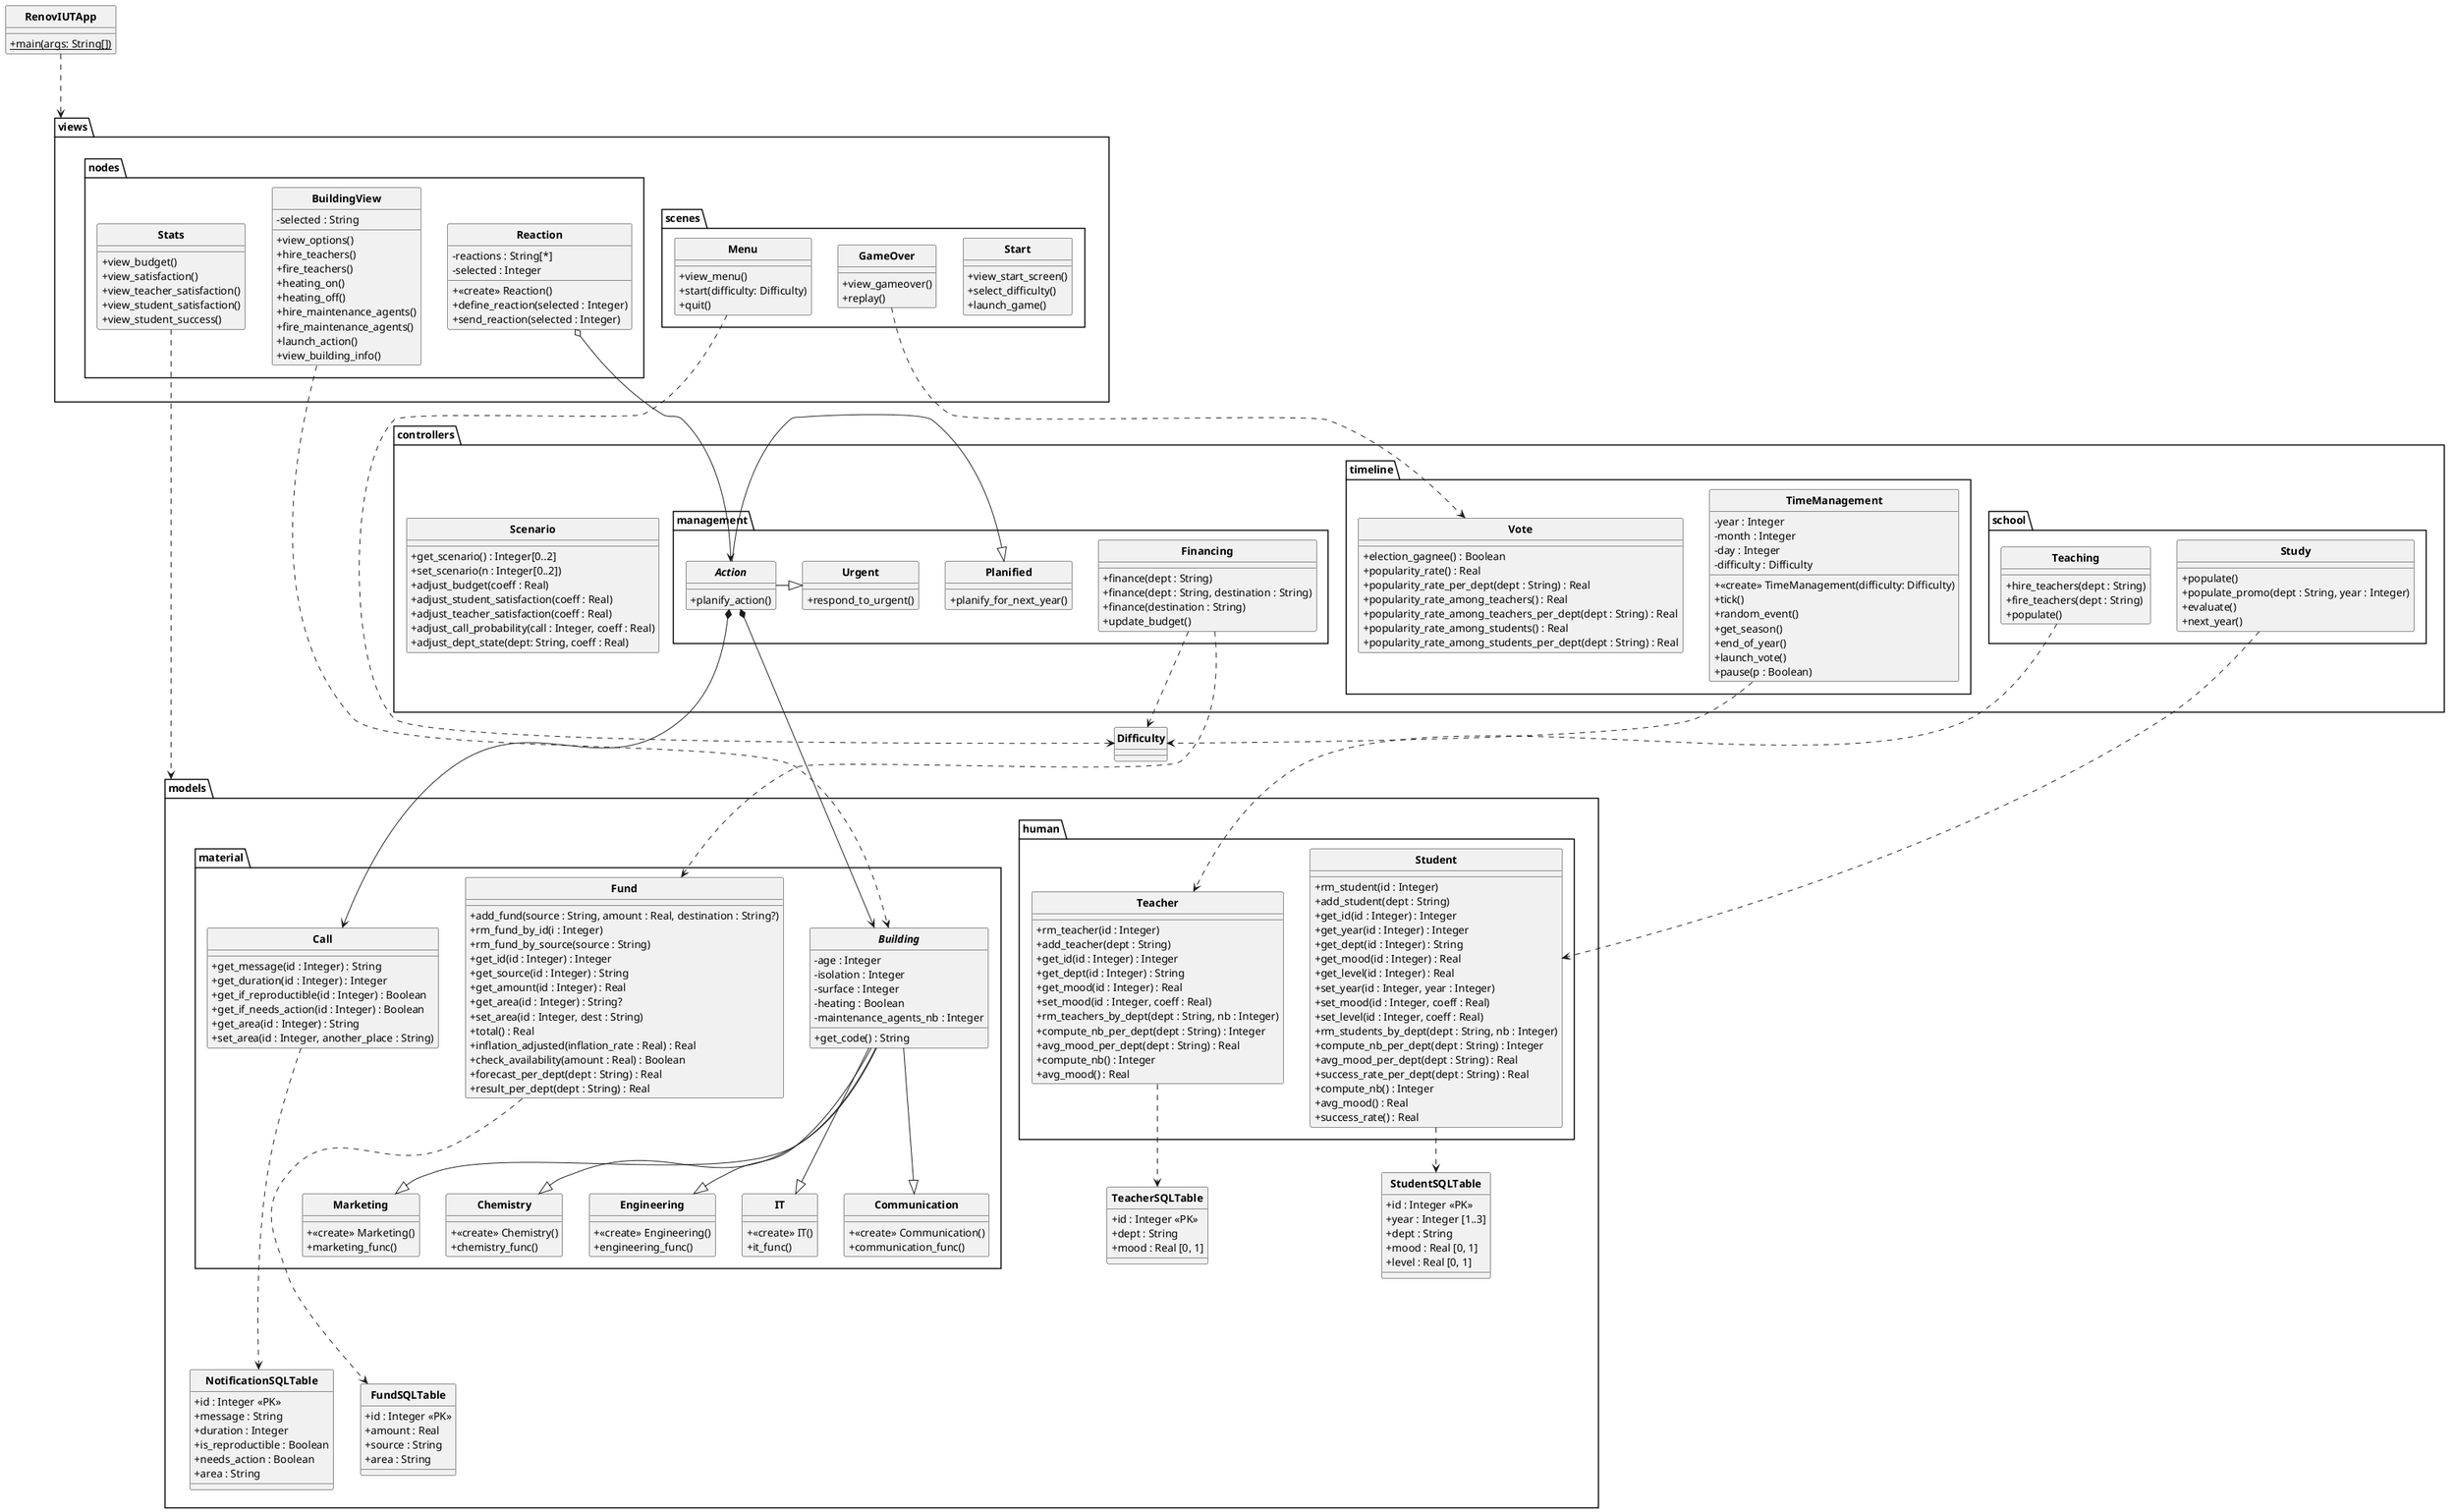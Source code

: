 @startuml RenovIUTApp

skinparam style strictuml
skinparam classAttributeIconSize 0
skinparam classFontStyle Bold
hide enum methods

class RenovIUTApp
{
    + {static} main(args: String[])
}

package views
{
    package nodes
    {
        class BuildingView
        {
            - selected : String
            + view_options()
            + hire_teachers()
            + fire_teachers()
            + heating_on()
            + heating_off()
            + hire_maintenance_agents()
            + fire_maintenance_agents()
            + launch_action()
            + view_building_info()
        }

        class Stats
        {
            + view_budget()
            + view_satisfaction()
            + view_teacher_satisfaction()
            + view_student_satisfaction()
            + view_student_success()
        }

        class Reaction
        {
            - reactions : String[*]
            - selected : Integer
            + <<create>> Reaction()
            + define_reaction(selected : Integer)
            + send_reaction(selected : Integer)

        }
    }

    package scenes
    {
        class Start
        {
            + view_start_screen()
            + select_difficulty()
            + launch_game()
        }

        class Menu
        {
            + view_menu()
            + start(difficulty: Difficulty)
            + quit()
        }

        class GameOver
        {
            + view_gameover()
            + replay()
        }
    }
}

package controllers
{
		package timeline {
			class TimeManagement
			{
					- year : Integer
					- month : Integer
					- day : Integer
					- difficulty : Difficulty
					+ <<create>> TimeManagement(difficulty: Difficulty)
					+ tick()
					+ random_event()
					+ get_season()
					+ end_of_year()
					+ launch_vote()
					+ pause(p : Boolean)
			}

					class Vote
			{
					+ election_gagnee() : Boolean
					+ popularity_rate() : Real
					+ popularity_rate_per_dept(dept : String) : Real
					+ popularity_rate_among_teachers() : Real
					+ popularity_rate_among_teachers_per_dept(dept : String) : Real
					+ popularity_rate_among_students() : Real
					+ popularity_rate_among_students_per_dept(dept : String) : Real
			}
    }

    package school
    {
        class Teaching
        {
            + hire_teachers(dept : String)
            + fire_teachers(dept : String)
            + populate()
        }

        class Study
        {
            + populate()
            + populate_promo(dept : String, year : Integer)
            + evaluate()
            + next_year()
        }
    }

    package management
    {
        class Financing
        {
            + finance(dept : String)
            + finance(dept : String, destination : String)
            + finance(destination : String)
            + update_budget()
        }

        abstract class Action
        {
            + planify_action()
        }

        class Planified
        {
            + planify_for_next_year()
        }

        class Urgent
        {
            + respond_to_urgent()
        }
    }

		class Scenario
		{
				+ get_scenario() : Integer[0..2]
				+ set_scenario(n : Integer[0..2])
				+ adjust_budget(coeff : Real)
				+ adjust_student_satisfaction(coeff : Real)
				+ adjust_teacher_satisfaction(coeff : Real)
				+ adjust_call_probability(call : Integer, coeff : Real)
				+ adjust_dept_state(dept: String, coeff : Real)
		}
}

package models
{
		package human {
				class Student
				{
						+ rm_student(id : Integer)
						+ add_student(dept : String)
						+ get_id(id : Integer) : Integer
						+ get_year(id : Integer) : Integer
						+ get_dept(id : Integer) : String
						+ get_mood(id : Integer) : Real
						+ get_level(id : Integer) : Real
						+ set_year(id : Integer, year : Integer)
						+ set_mood(id : Integer, coeff : Real)
						+ set_level(id : Integer, coeff : Real)
						+ rm_students_by_dept(dept : String, nb : Integer)
						+ compute_nb_per_dept(dept : String) : Integer
						+ avg_mood_per_dept(dept : String) : Real
						+ success_rate_per_dept(dept : String) : Real
						+ compute_nb() : Integer
						+ avg_mood() : Real
						+ success_rate() : Real
				}

				class Teacher
				{
						+ rm_teacher(id : Integer)
						+ add_teacher(dept : String)
						+ get_id(id : Integer) : Integer
						+ get_dept(id : Integer) : String
						+ get_mood(id : Integer) : Real
						+ set_mood(id : Integer, coeff : Real)
						+ rm_teachers_by_dept(dept : String, nb : Integer)
						+ compute_nb_per_dept(dept : String) : Integer
						+ avg_mood_per_dept(dept : String) : Real
						+ compute_nb() : Integer
						+ avg_mood() : Real
				}
    }

		package material {
			abstract class Building
			{
				- age : Integer
				- isolation : Integer
				- surface : Integer
				- heating : Boolean
				- maintenance_agents_nb : Integer
				+ get_code() : String
			}

			class IT
			{
				+ <<create>> IT()
				+ it_func()
			}

			class Communication
			{
				+ <<create>> Communication()
				+ communication_func()
			}

			class Marketing
			{
				+ <<create>> Marketing()
				+ marketing_func()
			}

			class Chemistry
			{
				+ <<create>> Chemistry()
				+ chemistry_func()
			}

			class Engineering
			{
				+ <<create>> Engineering()
				+ engineering_func()
			}

			class Fund
			{
				+ add_fund(source : String, amount : Real, destination : String?)
				+ rm_fund_by_id(i : Integer)
			    + rm_fund_by_source(source : String)
				+ get_id(id : Integer) : Integer
				+ get_source(id : Integer) : String
				+ get_amount(id : Integer) : Real
				+ get_area(id : Integer) : String?
				+ set_area(id : Integer, dest : String)
				+ total() : Real
				+ inflation_adjusted(inflation_rate : Real) : Real
				+ check_availability(amount : Real) : Boolean
				+ forecast_per_dept(dept : String) : Real
				+ result_per_dept(dept : String) : Real
			}

			class Call
			{
				+ get_message(id : Integer) : String
				+ get_duration(id : Integer) : Integer
				+ get_if_reproductible(id : Integer) : Boolean
				+ get_if_needs_action(id : Integer) : Boolean
				+ get_area(id : Integer) : String
				+ set_area(id : Integer, another_place : String)
			}
    }

    class StudentSQLTable
    {
        + id : Integer <<PK>>
        + year : Integer [1..3]
        + dept : String
        + mood : Real [0, 1]
        + level : Real [0, 1]
    }

    class TeacherSQLTable
    {
        + id : Integer <<PK>>
        + dept : String
        + mood : Real [0, 1]
    }

    class FundSQLTable
    {
        + id : Integer <<PK>>
        + amount : Real
        + source : String
        + area : String
    }

    class NotificationSQLTable
    {
        + id : Integer <<PK>>
        + message : String
        + duration : Integer
        + is_reproductible : Boolean
        + needs_action : Boolean
        + area : String
    }
}


RenovIUTApp ...> views
BuildingView ...> Building
Stats ....> models
GameOver ..> Vote
Study ..> Student
Teaching ..> Teacher
Financing ..> Fund
Action *---> Building
Student ..> StudentSQLTable
Teacher ..> TeacherSQLTable
Fund ....> FundSQLTable
Call ....> NotificationSQLTable
Reaction o--> Action

Building --|> IT
Building --|> Communication
Building --|> Marketing
Building --|> Chemistry
Building --|> Engineering
Action -|> Urgent
Action -|> Planified
Action *--> Call

TimeManagement ..> Difficulty
Financing ..> Difficulty
Menu ..> Difficulty

@enduml
